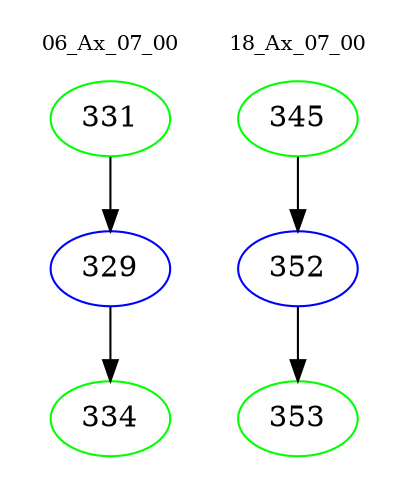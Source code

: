 digraph{
subgraph cluster_0 {
color = white
label = "06_Ax_07_00";
fontsize=10;
T0_331 [label="331", color="green"]
T0_331 -> T0_329 [color="black"]
T0_329 [label="329", color="blue"]
T0_329 -> T0_334 [color="black"]
T0_334 [label="334", color="green"]
}
subgraph cluster_1 {
color = white
label = "18_Ax_07_00";
fontsize=10;
T1_345 [label="345", color="green"]
T1_345 -> T1_352 [color="black"]
T1_352 [label="352", color="blue"]
T1_352 -> T1_353 [color="black"]
T1_353 [label="353", color="green"]
}
}
